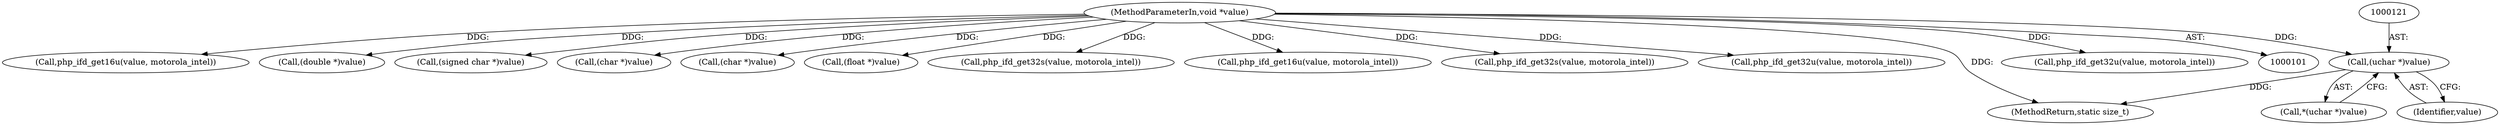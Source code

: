 digraph "0_php-src_1cda0d7c2ffb62d8331c64e703131d9cabdc03ea@pointer" {
"1000120" [label="(Call,(uchar *)value)"];
"1000102" [label="(MethodParameterIn,void *value)"];
"1000185" [label="(Call,php_ifd_get16u(value, motorola_intel))"];
"1000102" [label="(MethodParameterIn,void *value)"];
"1000206" [label="(Call,(double *)value)"];
"1000122" [label="(Identifier,value)"];
"1000119" [label="(Call,*(uchar *)value)"];
"1000114" [label="(Call,(signed char *)value)"];
"1000139" [label="(Call,(char *)value)"];
"1000164" [label="(Call,(char *)value)"];
"1000198" [label="(Call,(float *)value)"];
"1000190" [label="(Call,php_ifd_get32s(value, motorola_intel))"];
"1000125" [label="(Call,php_ifd_get16u(value, motorola_intel))"];
"1000179" [label="(Call,php_ifd_get32s(value, motorola_intel))"];
"1000130" [label="(Call,php_ifd_get32u(value, motorola_intel))"];
"1000211" [label="(MethodReturn,static size_t)"];
"1000120" [label="(Call,(uchar *)value)"];
"1000154" [label="(Call,php_ifd_get32u(value, motorola_intel))"];
"1000120" -> "1000119"  [label="AST: "];
"1000120" -> "1000122"  [label="CFG: "];
"1000121" -> "1000120"  [label="AST: "];
"1000122" -> "1000120"  [label="AST: "];
"1000119" -> "1000120"  [label="CFG: "];
"1000120" -> "1000211"  [label="DDG: "];
"1000102" -> "1000120"  [label="DDG: "];
"1000102" -> "1000101"  [label="AST: "];
"1000102" -> "1000211"  [label="DDG: "];
"1000102" -> "1000114"  [label="DDG: "];
"1000102" -> "1000125"  [label="DDG: "];
"1000102" -> "1000130"  [label="DDG: "];
"1000102" -> "1000139"  [label="DDG: "];
"1000102" -> "1000154"  [label="DDG: "];
"1000102" -> "1000164"  [label="DDG: "];
"1000102" -> "1000179"  [label="DDG: "];
"1000102" -> "1000185"  [label="DDG: "];
"1000102" -> "1000190"  [label="DDG: "];
"1000102" -> "1000198"  [label="DDG: "];
"1000102" -> "1000206"  [label="DDG: "];
}
